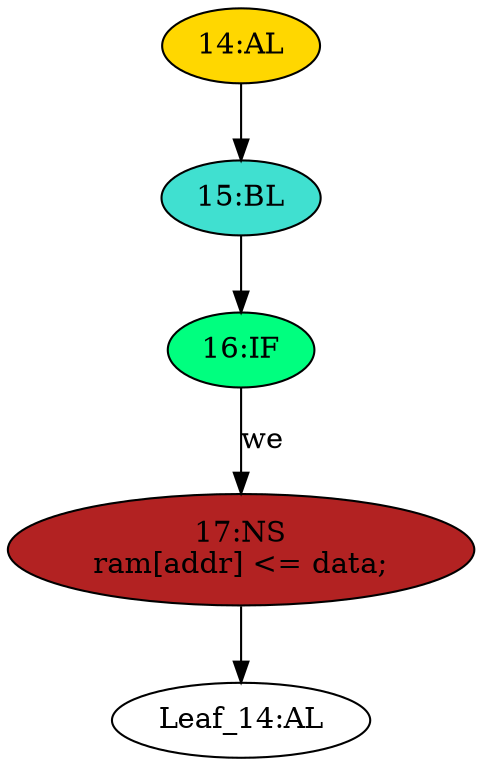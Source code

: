 strict digraph "" {
	node [label="\N"];
	"16:IF"	[ast="<pyverilog.vparser.ast.IfStatement object at 0x7f2488c8a150>",
		fillcolor=springgreen,
		label="16:IF",
		statements="[]",
		style=filled,
		typ=IfStatement];
	"17:NS"	[ast="<pyverilog.vparser.ast.NonblockingSubstitution object at 0x7f2488c8a410>",
		fillcolor=firebrick,
		label="17:NS
ram[addr] <= data;",
		statements="[<pyverilog.vparser.ast.NonblockingSubstitution object at 0x7f2488c8a410>]",
		style=filled,
		typ=NonblockingSubstitution];
	"16:IF" -> "17:NS"	[cond="['we']",
		label=we,
		lineno=16];
	"Leaf_14:AL"	[def_var="['ram']",
		label="Leaf_14:AL"];
	"17:NS" -> "Leaf_14:AL"	[cond="[]",
		lineno=None];
	"14:AL"	[ast="<pyverilog.vparser.ast.Always object at 0x7f2488c8a690>",
		clk_sens=True,
		fillcolor=gold,
		label="14:AL",
		sens="['clk']",
		statements="[]",
		style=filled,
		typ=Always,
		use_var="['we', 'data']"];
	"15:BL"	[ast="<pyverilog.vparser.ast.Block object at 0x7f2488c8a790>",
		fillcolor=turquoise,
		label="15:BL",
		statements="[]",
		style=filled,
		typ=Block];
	"14:AL" -> "15:BL"	[cond="[]",
		lineno=None];
	"15:BL" -> "16:IF"	[cond="[]",
		lineno=None];
}
